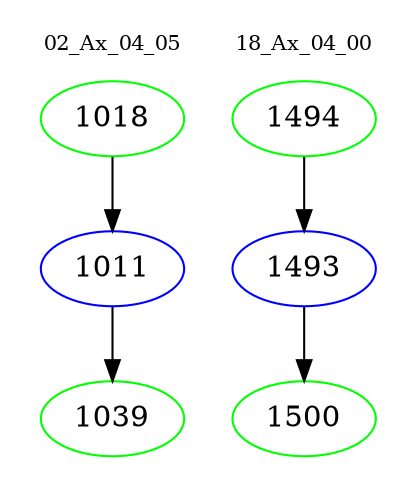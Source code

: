 digraph{
subgraph cluster_0 {
color = white
label = "02_Ax_04_05";
fontsize=10;
T0_1018 [label="1018", color="green"]
T0_1018 -> T0_1011 [color="black"]
T0_1011 [label="1011", color="blue"]
T0_1011 -> T0_1039 [color="black"]
T0_1039 [label="1039", color="green"]
}
subgraph cluster_1 {
color = white
label = "18_Ax_04_00";
fontsize=10;
T1_1494 [label="1494", color="green"]
T1_1494 -> T1_1493 [color="black"]
T1_1493 [label="1493", color="blue"]
T1_1493 -> T1_1500 [color="black"]
T1_1500 [label="1500", color="green"]
}
}
